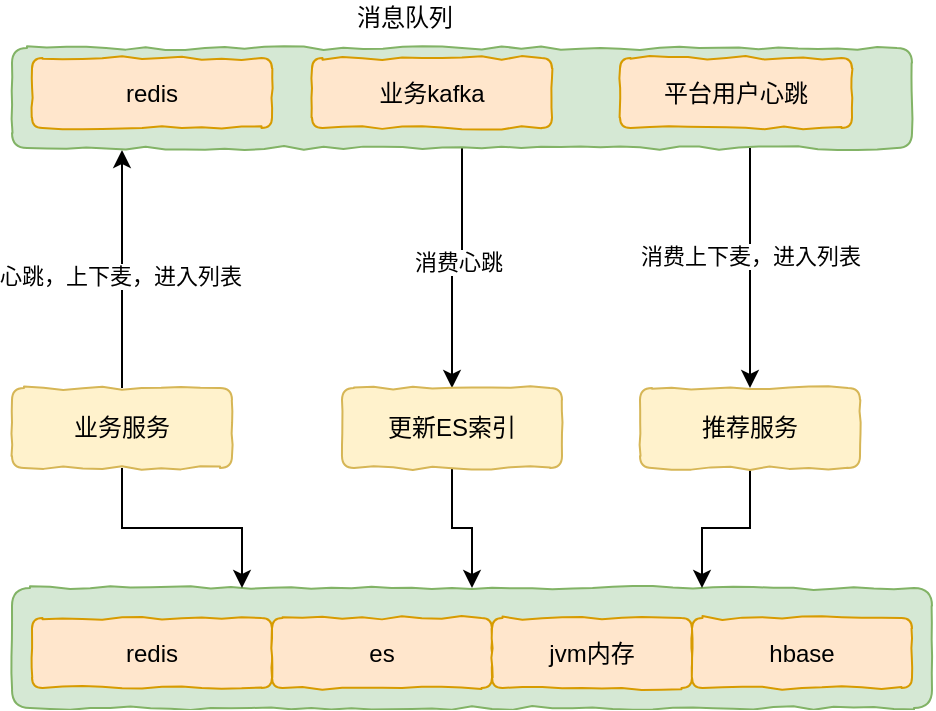 <mxfile version="13.10.4" type="github">
  <diagram id="AUU8yqSeqHQyX3ru-vRn" name="Page-1">
    <mxGraphModel dx="946" dy="591" grid="0" gridSize="10" guides="1" tooltips="1" connect="1" arrows="1" fold="1" page="1" pageScale="1" pageWidth="827" pageHeight="1169" math="0" shadow="0">
      <root>
        <mxCell id="0" />
        <mxCell id="1" parent="0" />
        <mxCell id="DqiCOa37YYN-CVxIYkIi-40" value="" style="rounded=1;whiteSpace=wrap;html=1;comic=1;sketch=0;fillColor=#d5e8d4;strokeColor=#82b366;" vertex="1" parent="1">
          <mxGeometry x="110" y="350" width="460" height="60" as="geometry" />
        </mxCell>
        <mxCell id="DqiCOa37YYN-CVxIYkIi-25" style="edgeStyle=orthogonalEdgeStyle;rounded=0;orthogonalLoop=1;jettySize=auto;html=1;" edge="1" parent="1" source="DqiCOa37YYN-CVxIYkIi-23">
          <mxGeometry relative="1" as="geometry">
            <mxPoint x="165" y="131" as="targetPoint" />
          </mxGeometry>
        </mxCell>
        <mxCell id="DqiCOa37YYN-CVxIYkIi-26" value="心跳，上下麦，进入列表" style="edgeLabel;html=1;align=center;verticalAlign=middle;resizable=0;points=[];" vertex="1" connectable="0" parent="DqiCOa37YYN-CVxIYkIi-25">
          <mxGeometry x="-0.052" y="1" relative="1" as="geometry">
            <mxPoint as="offset" />
          </mxGeometry>
        </mxCell>
        <mxCell id="DqiCOa37YYN-CVxIYkIi-41" style="edgeStyle=orthogonalEdgeStyle;rounded=0;orthogonalLoop=1;jettySize=auto;html=1;entryX=0.25;entryY=0;entryDx=0;entryDy=0;" edge="1" parent="1" source="DqiCOa37YYN-CVxIYkIi-23" target="DqiCOa37YYN-CVxIYkIi-40">
          <mxGeometry relative="1" as="geometry" />
        </mxCell>
        <mxCell id="DqiCOa37YYN-CVxIYkIi-23" value="业务服务" style="rounded=1;whiteSpace=wrap;html=1;comic=1;sketch=0;fillColor=#fff2cc;strokeColor=#d6b656;" vertex="1" parent="1">
          <mxGeometry x="110" y="250" width="110" height="40" as="geometry" />
        </mxCell>
        <mxCell id="DqiCOa37YYN-CVxIYkIi-28" style="edgeStyle=orthogonalEdgeStyle;rounded=0;orthogonalLoop=1;jettySize=auto;html=1;entryX=0.5;entryY=0;entryDx=0;entryDy=0;" edge="1" parent="1" source="DqiCOa37YYN-CVxIYkIi-24" target="DqiCOa37YYN-CVxIYkIi-27">
          <mxGeometry relative="1" as="geometry" />
        </mxCell>
        <mxCell id="DqiCOa37YYN-CVxIYkIi-29" value="消费心跳" style="edgeLabel;html=1;align=center;verticalAlign=middle;resizable=0;points=[];" vertex="1" connectable="0" parent="DqiCOa37YYN-CVxIYkIi-28">
          <mxGeometry x="-0.1" y="-2" relative="1" as="geometry">
            <mxPoint as="offset" />
          </mxGeometry>
        </mxCell>
        <mxCell id="DqiCOa37YYN-CVxIYkIi-34" style="edgeStyle=orthogonalEdgeStyle;rounded=0;orthogonalLoop=1;jettySize=auto;html=1;entryX=0.5;entryY=0;entryDx=0;entryDy=0;" edge="1" parent="1" source="DqiCOa37YYN-CVxIYkIi-24" target="DqiCOa37YYN-CVxIYkIi-33">
          <mxGeometry relative="1" as="geometry">
            <Array as="points">
              <mxPoint x="479" y="170" />
              <mxPoint x="479" y="170" />
            </Array>
          </mxGeometry>
        </mxCell>
        <mxCell id="DqiCOa37YYN-CVxIYkIi-35" value="消费上下麦，进入列表" style="edgeLabel;html=1;align=center;verticalAlign=middle;resizable=0;points=[];" vertex="1" connectable="0" parent="DqiCOa37YYN-CVxIYkIi-34">
          <mxGeometry x="-0.1" relative="1" as="geometry">
            <mxPoint as="offset" />
          </mxGeometry>
        </mxCell>
        <mxCell id="DqiCOa37YYN-CVxIYkIi-24" value="" style="rounded=1;whiteSpace=wrap;html=1;comic=1;sketch=0;fillColor=#d5e8d4;strokeColor=#82b366;" vertex="1" parent="1">
          <mxGeometry x="110" y="80" width="450" height="50" as="geometry" />
        </mxCell>
        <mxCell id="DqiCOa37YYN-CVxIYkIi-42" style="edgeStyle=orthogonalEdgeStyle;rounded=0;orthogonalLoop=1;jettySize=auto;html=1;entryX=0.5;entryY=0;entryDx=0;entryDy=0;" edge="1" parent="1" source="DqiCOa37YYN-CVxIYkIi-27" target="DqiCOa37YYN-CVxIYkIi-40">
          <mxGeometry relative="1" as="geometry" />
        </mxCell>
        <mxCell id="DqiCOa37YYN-CVxIYkIi-27" value="更新ES索引" style="rounded=1;whiteSpace=wrap;html=1;comic=1;sketch=0;fillColor=#fff2cc;strokeColor=#d6b656;" vertex="1" parent="1">
          <mxGeometry x="275" y="250" width="110" height="40" as="geometry" />
        </mxCell>
        <mxCell id="DqiCOa37YYN-CVxIYkIi-30" value="redis" style="rounded=1;whiteSpace=wrap;html=1;comic=1;sketch=0;fillColor=#ffe6cc;strokeColor=#d79b00;" vertex="1" parent="1">
          <mxGeometry x="120" y="85" width="120" height="35" as="geometry" />
        </mxCell>
        <mxCell id="DqiCOa37YYN-CVxIYkIi-31" value="业务kafka" style="rounded=1;whiteSpace=wrap;html=1;comic=1;sketch=0;fillColor=#ffe6cc;strokeColor=#d79b00;" vertex="1" parent="1">
          <mxGeometry x="260" y="85" width="120" height="35" as="geometry" />
        </mxCell>
        <mxCell id="DqiCOa37YYN-CVxIYkIi-32" value="平台用户心跳" style="rounded=1;whiteSpace=wrap;html=1;comic=1;sketch=0;fillColor=#ffe6cc;strokeColor=#d79b00;" vertex="1" parent="1">
          <mxGeometry x="414" y="85" width="116" height="35" as="geometry" />
        </mxCell>
        <mxCell id="DqiCOa37YYN-CVxIYkIi-43" style="edgeStyle=orthogonalEdgeStyle;rounded=0;orthogonalLoop=1;jettySize=auto;html=1;entryX=0.75;entryY=0;entryDx=0;entryDy=0;" edge="1" parent="1" source="DqiCOa37YYN-CVxIYkIi-33" target="DqiCOa37YYN-CVxIYkIi-40">
          <mxGeometry relative="1" as="geometry" />
        </mxCell>
        <mxCell id="DqiCOa37YYN-CVxIYkIi-33" value="推荐服务" style="rounded=1;whiteSpace=wrap;html=1;comic=1;sketch=0;fillColor=#fff2cc;strokeColor=#d6b656;" vertex="1" parent="1">
          <mxGeometry x="424" y="250" width="110" height="40" as="geometry" />
        </mxCell>
        <mxCell id="DqiCOa37YYN-CVxIYkIi-36" value="redis" style="rounded=1;whiteSpace=wrap;html=1;comic=1;sketch=0;fillColor=#ffe6cc;strokeColor=#d79b00;" vertex="1" parent="1">
          <mxGeometry x="120" y="365" width="120" height="35" as="geometry" />
        </mxCell>
        <mxCell id="DqiCOa37YYN-CVxIYkIi-37" value="es" style="rounded=1;whiteSpace=wrap;html=1;comic=1;sketch=0;fillColor=#ffe6cc;strokeColor=#d79b00;" vertex="1" parent="1">
          <mxGeometry x="240" y="365" width="110" height="35" as="geometry" />
        </mxCell>
        <mxCell id="DqiCOa37YYN-CVxIYkIi-38" value="jvm内存" style="rounded=1;whiteSpace=wrap;html=1;comic=1;sketch=0;fillColor=#ffe6cc;strokeColor=#d79b00;" vertex="1" parent="1">
          <mxGeometry x="350" y="365" width="100" height="35" as="geometry" />
        </mxCell>
        <mxCell id="DqiCOa37YYN-CVxIYkIi-39" value="hbase" style="rounded=1;whiteSpace=wrap;html=1;comic=1;sketch=0;fillColor=#ffe6cc;strokeColor=#d79b00;" vertex="1" parent="1">
          <mxGeometry x="450" y="365" width="110" height="35" as="geometry" />
        </mxCell>
        <mxCell id="DqiCOa37YYN-CVxIYkIi-44" value="消息队列" style="text;html=1;align=center;verticalAlign=middle;resizable=0;points=[];autosize=1;" vertex="1" parent="1">
          <mxGeometry x="277" y="56" width="58" height="18" as="geometry" />
        </mxCell>
      </root>
    </mxGraphModel>
  </diagram>
</mxfile>
